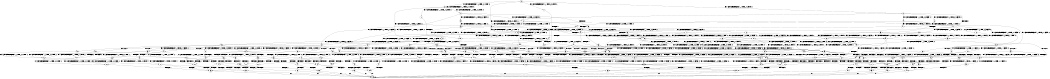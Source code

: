 digraph BCG {
size = "7, 10.5";
center = TRUE;
node [shape = circle];
0 [peripheries = 2];
0 -> 1 [label = "EX !0 !ATOMIC_EXCH_BRANCH (1, +1, TRUE, +0, 3, TRUE) !:0:"];
0 -> 2 [label = "EX !1 !ATOMIC_EXCH_BRANCH (1, +1, TRUE, +0, 2, TRUE) !:0:"];
0 -> 3 [label = "EX !2 !ATOMIC_EXCH_BRANCH (1, +0, TRUE, +0, 1, TRUE) !:0:"];
0 -> 4 [label = "EX !0 !ATOMIC_EXCH_BRANCH (1, +1, TRUE, +0, 3, TRUE) !:0:"];
1 -> 5 [label = "TERMINATE !0"];
2 -> 6 [label = "EX !0 !ATOMIC_EXCH_BRANCH (1, +1, TRUE, +0, 3, FALSE) !:0:"];
2 -> 7 [label = "TERMINATE !1"];
2 -> 8 [label = "EX !2 !ATOMIC_EXCH_BRANCH (1, +0, TRUE, +0, 1, FALSE) !:0:"];
2 -> 9 [label = "EX !0 !ATOMIC_EXCH_BRANCH (1, +1, TRUE, +0, 3, FALSE) !:0:"];
3 -> 10 [label = "EX !0 !ATOMIC_EXCH_BRANCH (1, +1, TRUE, +0, 3, TRUE) !:0:"];
3 -> 11 [label = "EX !1 !ATOMIC_EXCH_BRANCH (1, +1, TRUE, +0, 2, TRUE) !:0:"];
3 -> 12 [label = "EX !0 !ATOMIC_EXCH_BRANCH (1, +1, TRUE, +0, 3, TRUE) !:0:"];
3 -> 3 [label = "EX !2 !ATOMIC_EXCH_BRANCH (1, +0, TRUE, +0, 1, TRUE) !:0:"];
4 -> 5 [label = "TERMINATE !0"];
4 -> 13 [label = "TERMINATE !0"];
4 -> 14 [label = "EX !1 !ATOMIC_EXCH_BRANCH (1, +1, TRUE, +0, 2, FALSE) !:0:"];
4 -> 15 [label = "EX !2 !ATOMIC_EXCH_BRANCH (1, +0, TRUE, +0, 1, FALSE) !:0:"];
5 -> 16 [label = "EX !1 !ATOMIC_EXCH_BRANCH (1, +1, TRUE, +0, 2, FALSE) !:1:"];
6 -> 17 [label = "EX !0 !ATOMIC_EXCH_BRANCH (1, +0, TRUE, +1, 1, TRUE) !:0:"];
7 -> 18 [label = "EX !0 !ATOMIC_EXCH_BRANCH (1, +1, TRUE, +0, 3, FALSE) !:0:"];
7 -> 19 [label = "EX !2 !ATOMIC_EXCH_BRANCH (1, +0, TRUE, +0, 1, FALSE) !:0:"];
7 -> 20 [label = "EX !0 !ATOMIC_EXCH_BRANCH (1, +1, TRUE, +0, 3, FALSE) !:0:"];
8 -> 21 [label = "EX !0 !ATOMIC_EXCH_BRANCH (1, +1, TRUE, +0, 3, TRUE) !:0:"];
8 -> 22 [label = "TERMINATE !1"];
8 -> 23 [label = "TERMINATE !2"];
8 -> 24 [label = "EX !0 !ATOMIC_EXCH_BRANCH (1, +1, TRUE, +0, 3, TRUE) !:0:"];
9 -> 17 [label = "EX !0 !ATOMIC_EXCH_BRANCH (1, +0, TRUE, +1, 1, TRUE) !:0:"];
9 -> 25 [label = "TERMINATE !1"];
9 -> 26 [label = "EX !2 !ATOMIC_EXCH_BRANCH (1, +0, TRUE, +0, 1, FALSE) !:0:"];
9 -> 27 [label = "EX !0 !ATOMIC_EXCH_BRANCH (1, +0, TRUE, +1, 1, TRUE) !:0:"];
10 -> 28 [label = "TERMINATE !0"];
11 -> 29 [label = "EX !0 !ATOMIC_EXCH_BRANCH (1, +1, TRUE, +0, 3, FALSE) !:0:"];
11 -> 30 [label = "TERMINATE !1"];
11 -> 31 [label = "EX !0 !ATOMIC_EXCH_BRANCH (1, +1, TRUE, +0, 3, FALSE) !:0:"];
11 -> 8 [label = "EX !2 !ATOMIC_EXCH_BRANCH (1, +0, TRUE, +0, 1, FALSE) !:0:"];
12 -> 28 [label = "TERMINATE !0"];
12 -> 32 [label = "TERMINATE !0"];
12 -> 33 [label = "EX !1 !ATOMIC_EXCH_BRANCH (1, +1, TRUE, +0, 2, FALSE) !:0:"];
12 -> 15 [label = "EX !2 !ATOMIC_EXCH_BRANCH (1, +0, TRUE, +0, 1, FALSE) !:0:"];
13 -> 16 [label = "EX !1 !ATOMIC_EXCH_BRANCH (1, +1, TRUE, +0, 2, FALSE) !:1:"];
13 -> 34 [label = "EX !1 !ATOMIC_EXCH_BRANCH (1, +1, TRUE, +0, 2, FALSE) !:1:"];
13 -> 35 [label = "EX !2 !ATOMIC_EXCH_BRANCH (1, +0, TRUE, +0, 1, FALSE) !:1:"];
14 -> 36 [label = "TERMINATE !0"];
14 -> 37 [label = "TERMINATE !1"];
14 -> 38 [label = "TERMINATE !0"];
14 -> 39 [label = "EX !2 !ATOMIC_EXCH_BRANCH (1, +0, TRUE, +0, 1, FALSE) !:0:"];
15 -> 40 [label = "TERMINATE !0"];
15 -> 41 [label = "TERMINATE !2"];
15 -> 42 [label = "TERMINATE !0"];
15 -> 24 [label = "EX !1 !ATOMIC_EXCH_BRANCH (1, +1, TRUE, +0, 2, TRUE) !:0:"];
16 -> 43 [label = "TERMINATE !1"];
17 -> 44 [label = "EX !0 !ATOMIC_EXCH_BRANCH (1, +1, TRUE, +0, 3, TRUE) !:0:"];
18 -> 45 [label = "EX !0 !ATOMIC_EXCH_BRANCH (1, +0, TRUE, +1, 1, TRUE) !:0:"];
19 -> 46 [label = "EX !0 !ATOMIC_EXCH_BRANCH (1, +1, TRUE, +0, 3, TRUE) !:0:"];
19 -> 47 [label = "TERMINATE !2"];
19 -> 48 [label = "EX !0 !ATOMIC_EXCH_BRANCH (1, +1, TRUE, +0, 3, TRUE) !:0:"];
20 -> 45 [label = "EX !0 !ATOMIC_EXCH_BRANCH (1, +0, TRUE, +1, 1, TRUE) !:0:"];
20 -> 49 [label = "EX !2 !ATOMIC_EXCH_BRANCH (1, +0, TRUE, +0, 1, FALSE) !:0:"];
20 -> 50 [label = "EX !0 !ATOMIC_EXCH_BRANCH (1, +0, TRUE, +1, 1, TRUE) !:0:"];
21 -> 51 [label = "TERMINATE !0"];
22 -> 46 [label = "EX !0 !ATOMIC_EXCH_BRANCH (1, +1, TRUE, +0, 3, TRUE) !:0:"];
22 -> 47 [label = "TERMINATE !2"];
22 -> 48 [label = "EX !0 !ATOMIC_EXCH_BRANCH (1, +1, TRUE, +0, 3, TRUE) !:0:"];
23 -> 52 [label = "EX !0 !ATOMIC_EXCH_BRANCH (1, +1, TRUE, +0, 3, TRUE) !:0:"];
23 -> 47 [label = "TERMINATE !1"];
23 -> 53 [label = "EX !0 !ATOMIC_EXCH_BRANCH (1, +1, TRUE, +0, 3, TRUE) !:0:"];
24 -> 51 [label = "TERMINATE !0"];
24 -> 54 [label = "TERMINATE !1"];
24 -> 55 [label = "TERMINATE !2"];
24 -> 56 [label = "TERMINATE !0"];
25 -> 45 [label = "EX !0 !ATOMIC_EXCH_BRANCH (1, +0, TRUE, +1, 1, TRUE) !:0:"];
25 -> 49 [label = "EX !2 !ATOMIC_EXCH_BRANCH (1, +0, TRUE, +0, 1, FALSE) !:0:"];
25 -> 50 [label = "EX !0 !ATOMIC_EXCH_BRANCH (1, +0, TRUE, +1, 1, TRUE) !:0:"];
26 -> 57 [label = "EX !0 !ATOMIC_EXCH_BRANCH (1, +0, TRUE, +1, 1, FALSE) !:0:"];
26 -> 58 [label = "TERMINATE !1"];
26 -> 59 [label = "TERMINATE !2"];
26 -> 60 [label = "EX !0 !ATOMIC_EXCH_BRANCH (1, +0, TRUE, +1, 1, FALSE) !:0:"];
27 -> 44 [label = "EX !0 !ATOMIC_EXCH_BRANCH (1, +1, TRUE, +0, 3, TRUE) !:0:"];
27 -> 61 [label = "TERMINATE !1"];
27 -> 62 [label = "EX !2 !ATOMIC_EXCH_BRANCH (1, +0, TRUE, +0, 1, TRUE) !:0:"];
27 -> 63 [label = "EX !0 !ATOMIC_EXCH_BRANCH (1, +1, TRUE, +0, 3, TRUE) !:0:"];
28 -> 64 [label = "EX !1 !ATOMIC_EXCH_BRANCH (1, +1, TRUE, +0, 2, FALSE) !:1:"];
29 -> 65 [label = "EX !0 !ATOMIC_EXCH_BRANCH (1, +0, TRUE, +1, 1, TRUE) !:0:"];
30 -> 66 [label = "EX !0 !ATOMIC_EXCH_BRANCH (1, +1, TRUE, +0, 3, FALSE) !:0:"];
30 -> 67 [label = "EX !0 !ATOMIC_EXCH_BRANCH (1, +1, TRUE, +0, 3, FALSE) !:0:"];
30 -> 19 [label = "EX !2 !ATOMIC_EXCH_BRANCH (1, +0, TRUE, +0, 1, FALSE) !:0:"];
31 -> 65 [label = "EX !0 !ATOMIC_EXCH_BRANCH (1, +0, TRUE, +1, 1, TRUE) !:0:"];
31 -> 68 [label = "TERMINATE !1"];
31 -> 26 [label = "EX !2 !ATOMIC_EXCH_BRANCH (1, +0, TRUE, +0, 1, FALSE) !:0:"];
31 -> 69 [label = "EX !0 !ATOMIC_EXCH_BRANCH (1, +0, TRUE, +1, 1, TRUE) !:0:"];
32 -> 64 [label = "EX !1 !ATOMIC_EXCH_BRANCH (1, +1, TRUE, +0, 2, FALSE) !:1:"];
32 -> 70 [label = "EX !1 !ATOMIC_EXCH_BRANCH (1, +1, TRUE, +0, 2, FALSE) !:1:"];
32 -> 35 [label = "EX !2 !ATOMIC_EXCH_BRANCH (1, +0, TRUE, +0, 1, FALSE) !:1:"];
33 -> 71 [label = "TERMINATE !0"];
33 -> 72 [label = "TERMINATE !1"];
33 -> 73 [label = "TERMINATE !0"];
33 -> 39 [label = "EX !2 !ATOMIC_EXCH_BRANCH (1, +0, TRUE, +0, 1, FALSE) !:0:"];
34 -> 43 [label = "TERMINATE !1"];
34 -> 74 [label = "TERMINATE !1"];
34 -> 75 [label = "EX !2 !ATOMIC_EXCH_BRANCH (1, +0, TRUE, +0, 1, FALSE) !:1:"];
35 -> 76 [label = "EX !1 !ATOMIC_EXCH_BRANCH (1, +1, TRUE, +0, 2, TRUE) !:1:"];
35 -> 77 [label = "TERMINATE !2"];
35 -> 78 [label = "EX !1 !ATOMIC_EXCH_BRANCH (1, +1, TRUE, +0, 2, TRUE) !:1:"];
36 -> 43 [label = "TERMINATE !1"];
37 -> 79 [label = "TERMINATE !0"];
37 -> 80 [label = "TERMINATE !0"];
37 -> 81 [label = "EX !2 !ATOMIC_EXCH_BRANCH (1, +0, TRUE, +0, 1, FALSE) !:0:"];
38 -> 43 [label = "TERMINATE !1"];
38 -> 74 [label = "TERMINATE !1"];
38 -> 75 [label = "EX !2 !ATOMIC_EXCH_BRANCH (1, +0, TRUE, +0, 1, FALSE) !:1:"];
39 -> 82 [label = "TERMINATE !0"];
39 -> 83 [label = "TERMINATE !1"];
39 -> 84 [label = "TERMINATE !2"];
39 -> 85 [label = "TERMINATE !0"];
40 -> 76 [label = "EX !1 !ATOMIC_EXCH_BRANCH (1, +1, TRUE, +0, 2, TRUE) !:1:"];
41 -> 86 [label = "TERMINATE !0"];
41 -> 87 [label = "TERMINATE !0"];
41 -> 53 [label = "EX !1 !ATOMIC_EXCH_BRANCH (1, +1, TRUE, +0, 2, TRUE) !:0:"];
42 -> 76 [label = "EX !1 !ATOMIC_EXCH_BRANCH (1, +1, TRUE, +0, 2, TRUE) !:1:"];
42 -> 77 [label = "TERMINATE !2"];
42 -> 78 [label = "EX !1 !ATOMIC_EXCH_BRANCH (1, +1, TRUE, +0, 2, TRUE) !:1:"];
43 -> 88 [label = "EX !2 !ATOMIC_EXCH_BRANCH (1, +0, TRUE, +0, 1, FALSE) !:2:"];
44 -> 36 [label = "TERMINATE !0"];
45 -> 89 [label = "EX !0 !ATOMIC_EXCH_BRANCH (1, +1, TRUE, +0, 3, TRUE) !:0:"];
46 -> 90 [label = "TERMINATE !0"];
47 -> 91 [label = "EX !0 !ATOMIC_EXCH_BRANCH (1, +1, TRUE, +0, 3, TRUE) !:0:"];
47 -> 92 [label = "EX !0 !ATOMIC_EXCH_BRANCH (1, +1, TRUE, +0, 3, TRUE) !:0:"];
48 -> 90 [label = "TERMINATE !0"];
48 -> 93 [label = "TERMINATE !2"];
48 -> 94 [label = "TERMINATE !0"];
49 -> 95 [label = "EX !0 !ATOMIC_EXCH_BRANCH (1, +0, TRUE, +1, 1, FALSE) !:0:"];
49 -> 96 [label = "TERMINATE !2"];
49 -> 97 [label = "EX !0 !ATOMIC_EXCH_BRANCH (1, +0, TRUE, +1, 1, FALSE) !:0:"];
50 -> 89 [label = "EX !0 !ATOMIC_EXCH_BRANCH (1, +1, TRUE, +0, 3, TRUE) !:0:"];
50 -> 98 [label = "EX !2 !ATOMIC_EXCH_BRANCH (1, +0, TRUE, +0, 1, TRUE) !:0:"];
50 -> 99 [label = "EX !0 !ATOMIC_EXCH_BRANCH (1, +1, TRUE, +0, 3, TRUE) !:0:"];
51 -> 100 [label = "TERMINATE !2"];
52 -> 101 [label = "TERMINATE !0"];
53 -> 101 [label = "TERMINATE !0"];
53 -> 93 [label = "TERMINATE !1"];
53 -> 102 [label = "TERMINATE !0"];
54 -> 90 [label = "TERMINATE !0"];
54 -> 93 [label = "TERMINATE !2"];
54 -> 94 [label = "TERMINATE !0"];
55 -> 101 [label = "TERMINATE !0"];
55 -> 93 [label = "TERMINATE !1"];
55 -> 102 [label = "TERMINATE !0"];
56 -> 100 [label = "TERMINATE !2"];
56 -> 103 [label = "TERMINATE !1"];
56 -> 104 [label = "TERMINATE !2"];
57 -> 82 [label = "TERMINATE !0"];
58 -> 95 [label = "EX !0 !ATOMIC_EXCH_BRANCH (1, +0, TRUE, +1, 1, FALSE) !:0:"];
58 -> 96 [label = "TERMINATE !2"];
58 -> 97 [label = "EX !0 !ATOMIC_EXCH_BRANCH (1, +0, TRUE, +1, 1, FALSE) !:0:"];
59 -> 105 [label = "EX !0 !ATOMIC_EXCH_BRANCH (1, +0, TRUE, +1, 1, FALSE) !:0:"];
59 -> 96 [label = "TERMINATE !1"];
59 -> 106 [label = "EX !0 !ATOMIC_EXCH_BRANCH (1, +0, TRUE, +1, 1, FALSE) !:0:"];
60 -> 82 [label = "TERMINATE !0"];
60 -> 83 [label = "TERMINATE !1"];
60 -> 84 [label = "TERMINATE !2"];
60 -> 85 [label = "TERMINATE !0"];
61 -> 89 [label = "EX !0 !ATOMIC_EXCH_BRANCH (1, +1, TRUE, +0, 3, TRUE) !:0:"];
61 -> 98 [label = "EX !2 !ATOMIC_EXCH_BRANCH (1, +0, TRUE, +0, 1, TRUE) !:0:"];
61 -> 99 [label = "EX !0 !ATOMIC_EXCH_BRANCH (1, +1, TRUE, +0, 3, TRUE) !:0:"];
62 -> 107 [label = "EX !0 !ATOMIC_EXCH_BRANCH (1, +1, TRUE, +0, 3, TRUE) !:0:"];
62 -> 108 [label = "TERMINATE !1"];
62 -> 62 [label = "EX !2 !ATOMIC_EXCH_BRANCH (1, +0, TRUE, +0, 1, TRUE) !:0:"];
62 -> 109 [label = "EX !0 !ATOMIC_EXCH_BRANCH (1, +1, TRUE, +0, 3, TRUE) !:0:"];
63 -> 36 [label = "TERMINATE !0"];
63 -> 37 [label = "TERMINATE !1"];
63 -> 38 [label = "TERMINATE !0"];
63 -> 39 [label = "EX !2 !ATOMIC_EXCH_BRANCH (1, +0, TRUE, +0, 1, FALSE) !:0:"];
64 -> 110 [label = "TERMINATE !1"];
65 -> 107 [label = "EX !0 !ATOMIC_EXCH_BRANCH (1, +1, TRUE, +0, 3, TRUE) !:0:"];
66 -> 111 [label = "EX !0 !ATOMIC_EXCH_BRANCH (1, +0, TRUE, +1, 1, TRUE) !:0:"];
67 -> 111 [label = "EX !0 !ATOMIC_EXCH_BRANCH (1, +0, TRUE, +1, 1, TRUE) !:0:"];
67 -> 49 [label = "EX !2 !ATOMIC_EXCH_BRANCH (1, +0, TRUE, +0, 1, FALSE) !:0:"];
67 -> 112 [label = "EX !0 !ATOMIC_EXCH_BRANCH (1, +0, TRUE, +1, 1, TRUE) !:0:"];
68 -> 111 [label = "EX !0 !ATOMIC_EXCH_BRANCH (1, +0, TRUE, +1, 1, TRUE) !:0:"];
68 -> 49 [label = "EX !2 !ATOMIC_EXCH_BRANCH (1, +0, TRUE, +0, 1, FALSE) !:0:"];
68 -> 112 [label = "EX !0 !ATOMIC_EXCH_BRANCH (1, +0, TRUE, +1, 1, TRUE) !:0:"];
69 -> 107 [label = "EX !0 !ATOMIC_EXCH_BRANCH (1, +1, TRUE, +0, 3, TRUE) !:0:"];
69 -> 108 [label = "TERMINATE !1"];
69 -> 62 [label = "EX !2 !ATOMIC_EXCH_BRANCH (1, +0, TRUE, +0, 1, TRUE) !:0:"];
69 -> 109 [label = "EX !0 !ATOMIC_EXCH_BRANCH (1, +1, TRUE, +0, 3, TRUE) !:0:"];
70 -> 110 [label = "TERMINATE !1"];
70 -> 113 [label = "TERMINATE !1"];
70 -> 75 [label = "EX !2 !ATOMIC_EXCH_BRANCH (1, +0, TRUE, +0, 1, FALSE) !:1:"];
71 -> 110 [label = "TERMINATE !1"];
72 -> 114 [label = "TERMINATE !0"];
72 -> 115 [label = "TERMINATE !0"];
72 -> 81 [label = "EX !2 !ATOMIC_EXCH_BRANCH (1, +0, TRUE, +0, 1, FALSE) !:0:"];
73 -> 110 [label = "TERMINATE !1"];
73 -> 113 [label = "TERMINATE !1"];
73 -> 75 [label = "EX !2 !ATOMIC_EXCH_BRANCH (1, +0, TRUE, +0, 1, FALSE) !:1:"];
74 -> 88 [label = "EX !2 !ATOMIC_EXCH_BRANCH (1, +0, TRUE, +0, 1, FALSE) !:2:"];
74 -> 116 [label = "EX !2 !ATOMIC_EXCH_BRANCH (1, +0, TRUE, +0, 1, FALSE) !:2:"];
75 -> 117 [label = "TERMINATE !2"];
75 -> 118 [label = "TERMINATE !1"];
75 -> 119 [label = "TERMINATE !2"];
76 -> 100 [label = "TERMINATE !2"];
77 -> 120 [label = "EX !1 !ATOMIC_EXCH_BRANCH (1, +1, TRUE, +0, 2, TRUE) !:1:"];
77 -> 121 [label = "EX !1 !ATOMIC_EXCH_BRANCH (1, +1, TRUE, +0, 2, TRUE) !:1:"];
78 -> 100 [label = "TERMINATE !2"];
78 -> 103 [label = "TERMINATE !1"];
78 -> 104 [label = "TERMINATE !2"];
79 -> 88 [label = "EX !2 !ATOMIC_EXCH_BRANCH (1, +0, TRUE, +0, 1, FALSE) !:2:"];
80 -> 88 [label = "EX !2 !ATOMIC_EXCH_BRANCH (1, +0, TRUE, +0, 1, FALSE) !:2:"];
80 -> 116 [label = "EX !2 !ATOMIC_EXCH_BRANCH (1, +0, TRUE, +0, 1, FALSE) !:2:"];
81 -> 122 [label = "TERMINATE !0"];
81 -> 123 [label = "TERMINATE !2"];
81 -> 124 [label = "TERMINATE !0"];
82 -> 117 [label = "TERMINATE !2"];
83 -> 122 [label = "TERMINATE !0"];
83 -> 123 [label = "TERMINATE !2"];
83 -> 124 [label = "TERMINATE !0"];
84 -> 125 [label = "TERMINATE !0"];
84 -> 123 [label = "TERMINATE !1"];
84 -> 126 [label = "TERMINATE !0"];
85 -> 117 [label = "TERMINATE !2"];
85 -> 118 [label = "TERMINATE !1"];
85 -> 119 [label = "TERMINATE !2"];
86 -> 120 [label = "EX !1 !ATOMIC_EXCH_BRANCH (1, +1, TRUE, +0, 2, TRUE) !:1:"];
87 -> 120 [label = "EX !1 !ATOMIC_EXCH_BRANCH (1, +1, TRUE, +0, 2, TRUE) !:1:"];
87 -> 121 [label = "EX !1 !ATOMIC_EXCH_BRANCH (1, +1, TRUE, +0, 2, TRUE) !:1:"];
88 -> 127 [label = "TERMINATE !2"];
89 -> 79 [label = "TERMINATE !0"];
90 -> 128 [label = "TERMINATE !2"];
91 -> 129 [label = "TERMINATE !0"];
92 -> 129 [label = "TERMINATE !0"];
92 -> 130 [label = "TERMINATE !0"];
93 -> 129 [label = "TERMINATE !0"];
93 -> 130 [label = "TERMINATE !0"];
94 -> 128 [label = "TERMINATE !2"];
94 -> 131 [label = "TERMINATE !2"];
95 -> 122 [label = "TERMINATE !0"];
96 -> 132 [label = "EX !0 !ATOMIC_EXCH_BRANCH (1, +0, TRUE, +1, 1, FALSE) !:0:"];
96 -> 133 [label = "EX !0 !ATOMIC_EXCH_BRANCH (1, +0, TRUE, +1, 1, FALSE) !:0:"];
97 -> 122 [label = "TERMINATE !0"];
97 -> 123 [label = "TERMINATE !2"];
97 -> 124 [label = "TERMINATE !0"];
98 -> 134 [label = "EX !0 !ATOMIC_EXCH_BRANCH (1, +1, TRUE, +0, 3, TRUE) !:0:"];
98 -> 98 [label = "EX !2 !ATOMIC_EXCH_BRANCH (1, +0, TRUE, +0, 1, TRUE) !:0:"];
98 -> 135 [label = "EX !0 !ATOMIC_EXCH_BRANCH (1, +1, TRUE, +0, 3, TRUE) !:0:"];
99 -> 79 [label = "TERMINATE !0"];
99 -> 80 [label = "TERMINATE !0"];
99 -> 81 [label = "EX !2 !ATOMIC_EXCH_BRANCH (1, +0, TRUE, +0, 1, FALSE) !:0:"];
100 -> 136 [label = "TERMINATE !1"];
101 -> 136 [label = "TERMINATE !1"];
102 -> 136 [label = "TERMINATE !1"];
102 -> 137 [label = "TERMINATE !1"];
103 -> 128 [label = "TERMINATE !2"];
103 -> 131 [label = "TERMINATE !2"];
104 -> 136 [label = "TERMINATE !1"];
104 -> 137 [label = "TERMINATE !1"];
105 -> 125 [label = "TERMINATE !0"];
106 -> 125 [label = "TERMINATE !0"];
106 -> 123 [label = "TERMINATE !1"];
106 -> 126 [label = "TERMINATE !0"];
107 -> 71 [label = "TERMINATE !0"];
108 -> 134 [label = "EX !0 !ATOMIC_EXCH_BRANCH (1, +1, TRUE, +0, 3, TRUE) !:0:"];
108 -> 98 [label = "EX !2 !ATOMIC_EXCH_BRANCH (1, +0, TRUE, +0, 1, TRUE) !:0:"];
108 -> 135 [label = "EX !0 !ATOMIC_EXCH_BRANCH (1, +1, TRUE, +0, 3, TRUE) !:0:"];
109 -> 71 [label = "TERMINATE !0"];
109 -> 72 [label = "TERMINATE !1"];
109 -> 73 [label = "TERMINATE !0"];
109 -> 39 [label = "EX !2 !ATOMIC_EXCH_BRANCH (1, +0, TRUE, +0, 1, FALSE) !:0:"];
110 -> 88 [label = "EX !2 !ATOMIC_EXCH_BRANCH (1, +0, TRUE, +0, 1, FALSE) !:2:"];
111 -> 134 [label = "EX !0 !ATOMIC_EXCH_BRANCH (1, +1, TRUE, +0, 3, TRUE) !:0:"];
112 -> 134 [label = "EX !0 !ATOMIC_EXCH_BRANCH (1, +1, TRUE, +0, 3, TRUE) !:0:"];
112 -> 98 [label = "EX !2 !ATOMIC_EXCH_BRANCH (1, +0, TRUE, +0, 1, TRUE) !:0:"];
112 -> 135 [label = "EX !0 !ATOMIC_EXCH_BRANCH (1, +1, TRUE, +0, 3, TRUE) !:0:"];
113 -> 88 [label = "EX !2 !ATOMIC_EXCH_BRANCH (1, +0, TRUE, +0, 1, FALSE) !:2:"];
113 -> 116 [label = "EX !2 !ATOMIC_EXCH_BRANCH (1, +0, TRUE, +0, 1, FALSE) !:2:"];
114 -> 88 [label = "EX !2 !ATOMIC_EXCH_BRANCH (1, +0, TRUE, +0, 1, FALSE) !:2:"];
115 -> 88 [label = "EX !2 !ATOMIC_EXCH_BRANCH (1, +0, TRUE, +0, 1, FALSE) !:2:"];
115 -> 116 [label = "EX !2 !ATOMIC_EXCH_BRANCH (1, +0, TRUE, +0, 1, FALSE) !:2:"];
116 -> 127 [label = "TERMINATE !2"];
116 -> 138 [label = "TERMINATE !2"];
117 -> 139 [label = "TERMINATE !1"];
118 -> 127 [label = "TERMINATE !2"];
118 -> 138 [label = "TERMINATE !2"];
119 -> 139 [label = "TERMINATE !1"];
119 -> 140 [label = "TERMINATE !1"];
120 -> 136 [label = "TERMINATE !1"];
121 -> 136 [label = "TERMINATE !1"];
121 -> 137 [label = "TERMINATE !1"];
122 -> 127 [label = "TERMINATE !2"];
123 -> 141 [label = "TERMINATE !0"];
123 -> 142 [label = "TERMINATE !0"];
124 -> 127 [label = "TERMINATE !2"];
124 -> 138 [label = "TERMINATE !2"];
125 -> 139 [label = "TERMINATE !1"];
126 -> 139 [label = "TERMINATE !1"];
126 -> 140 [label = "TERMINATE !1"];
127 -> 143 [label = "exit"];
128 -> 143 [label = "exit"];
129 -> 143 [label = "exit"];
130 -> 143 [label = "exit"];
131 -> 143 [label = "exit"];
132 -> 141 [label = "TERMINATE !0"];
133 -> 141 [label = "TERMINATE !0"];
133 -> 142 [label = "TERMINATE !0"];
134 -> 114 [label = "TERMINATE !0"];
135 -> 114 [label = "TERMINATE !0"];
135 -> 115 [label = "TERMINATE !0"];
135 -> 81 [label = "EX !2 !ATOMIC_EXCH_BRANCH (1, +0, TRUE, +0, 1, FALSE) !:0:"];
136 -> 143 [label = "exit"];
137 -> 143 [label = "exit"];
138 -> 143 [label = "exit"];
139 -> 143 [label = "exit"];
140 -> 143 [label = "exit"];
141 -> 143 [label = "exit"];
142 -> 143 [label = "exit"];
}
